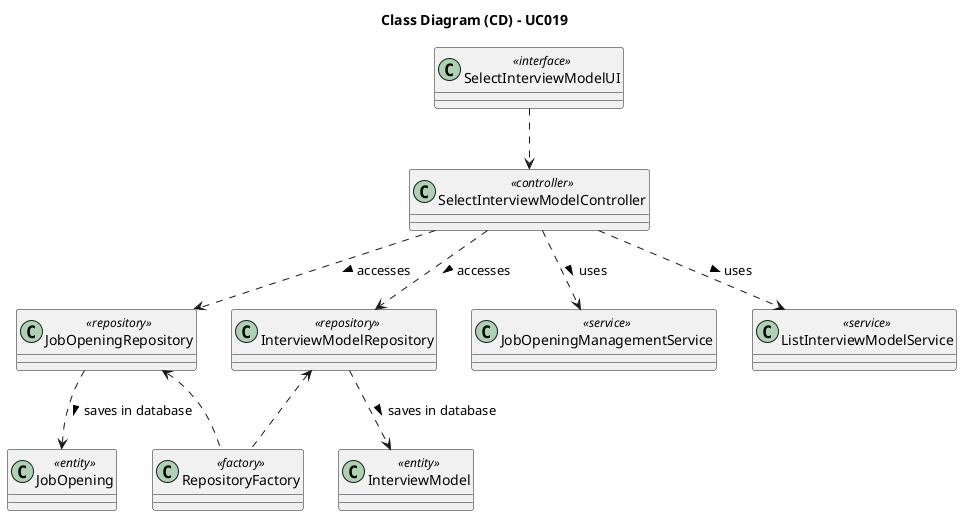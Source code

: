 @startuml
skinparam packageStyle rectangle
skinparam shadowing false

skinparam classAttributeIconSize 0

title Class Diagram (CD) - UC019

class SelectInterviewModelUI <<interface>>

class SelectInterviewModelController <<controller>>

class JobOpeningManagementService <<service>>

class ListInterviewModelService <<service>>

class InterviewModelRepository <<repository>>

class JobOpeningRepository <<repository>>

class RepositoryFactory <<factory>>

class JobOpening <<entity>>

class InterviewModel <<entity>>

SelectInterviewModelUI ..> SelectInterviewModelController

SelectInterviewModelController ..> JobOpeningManagementService : uses >
SelectInterviewModelController ..> ListInterviewModelService : uses >

SelectInterviewModelController ..> InterviewModelRepository : accesses >
SelectInterviewModelController ..> JobOpeningRepository : accesses >

RepositoryFactory .up.> InterviewModelRepository
RepositoryFactory .up.> JobOpeningRepository

JobOpeningRepository ..> JobOpening : saves in database >

InterviewModelRepository ..> InterviewModel : saves in database >


@enduml